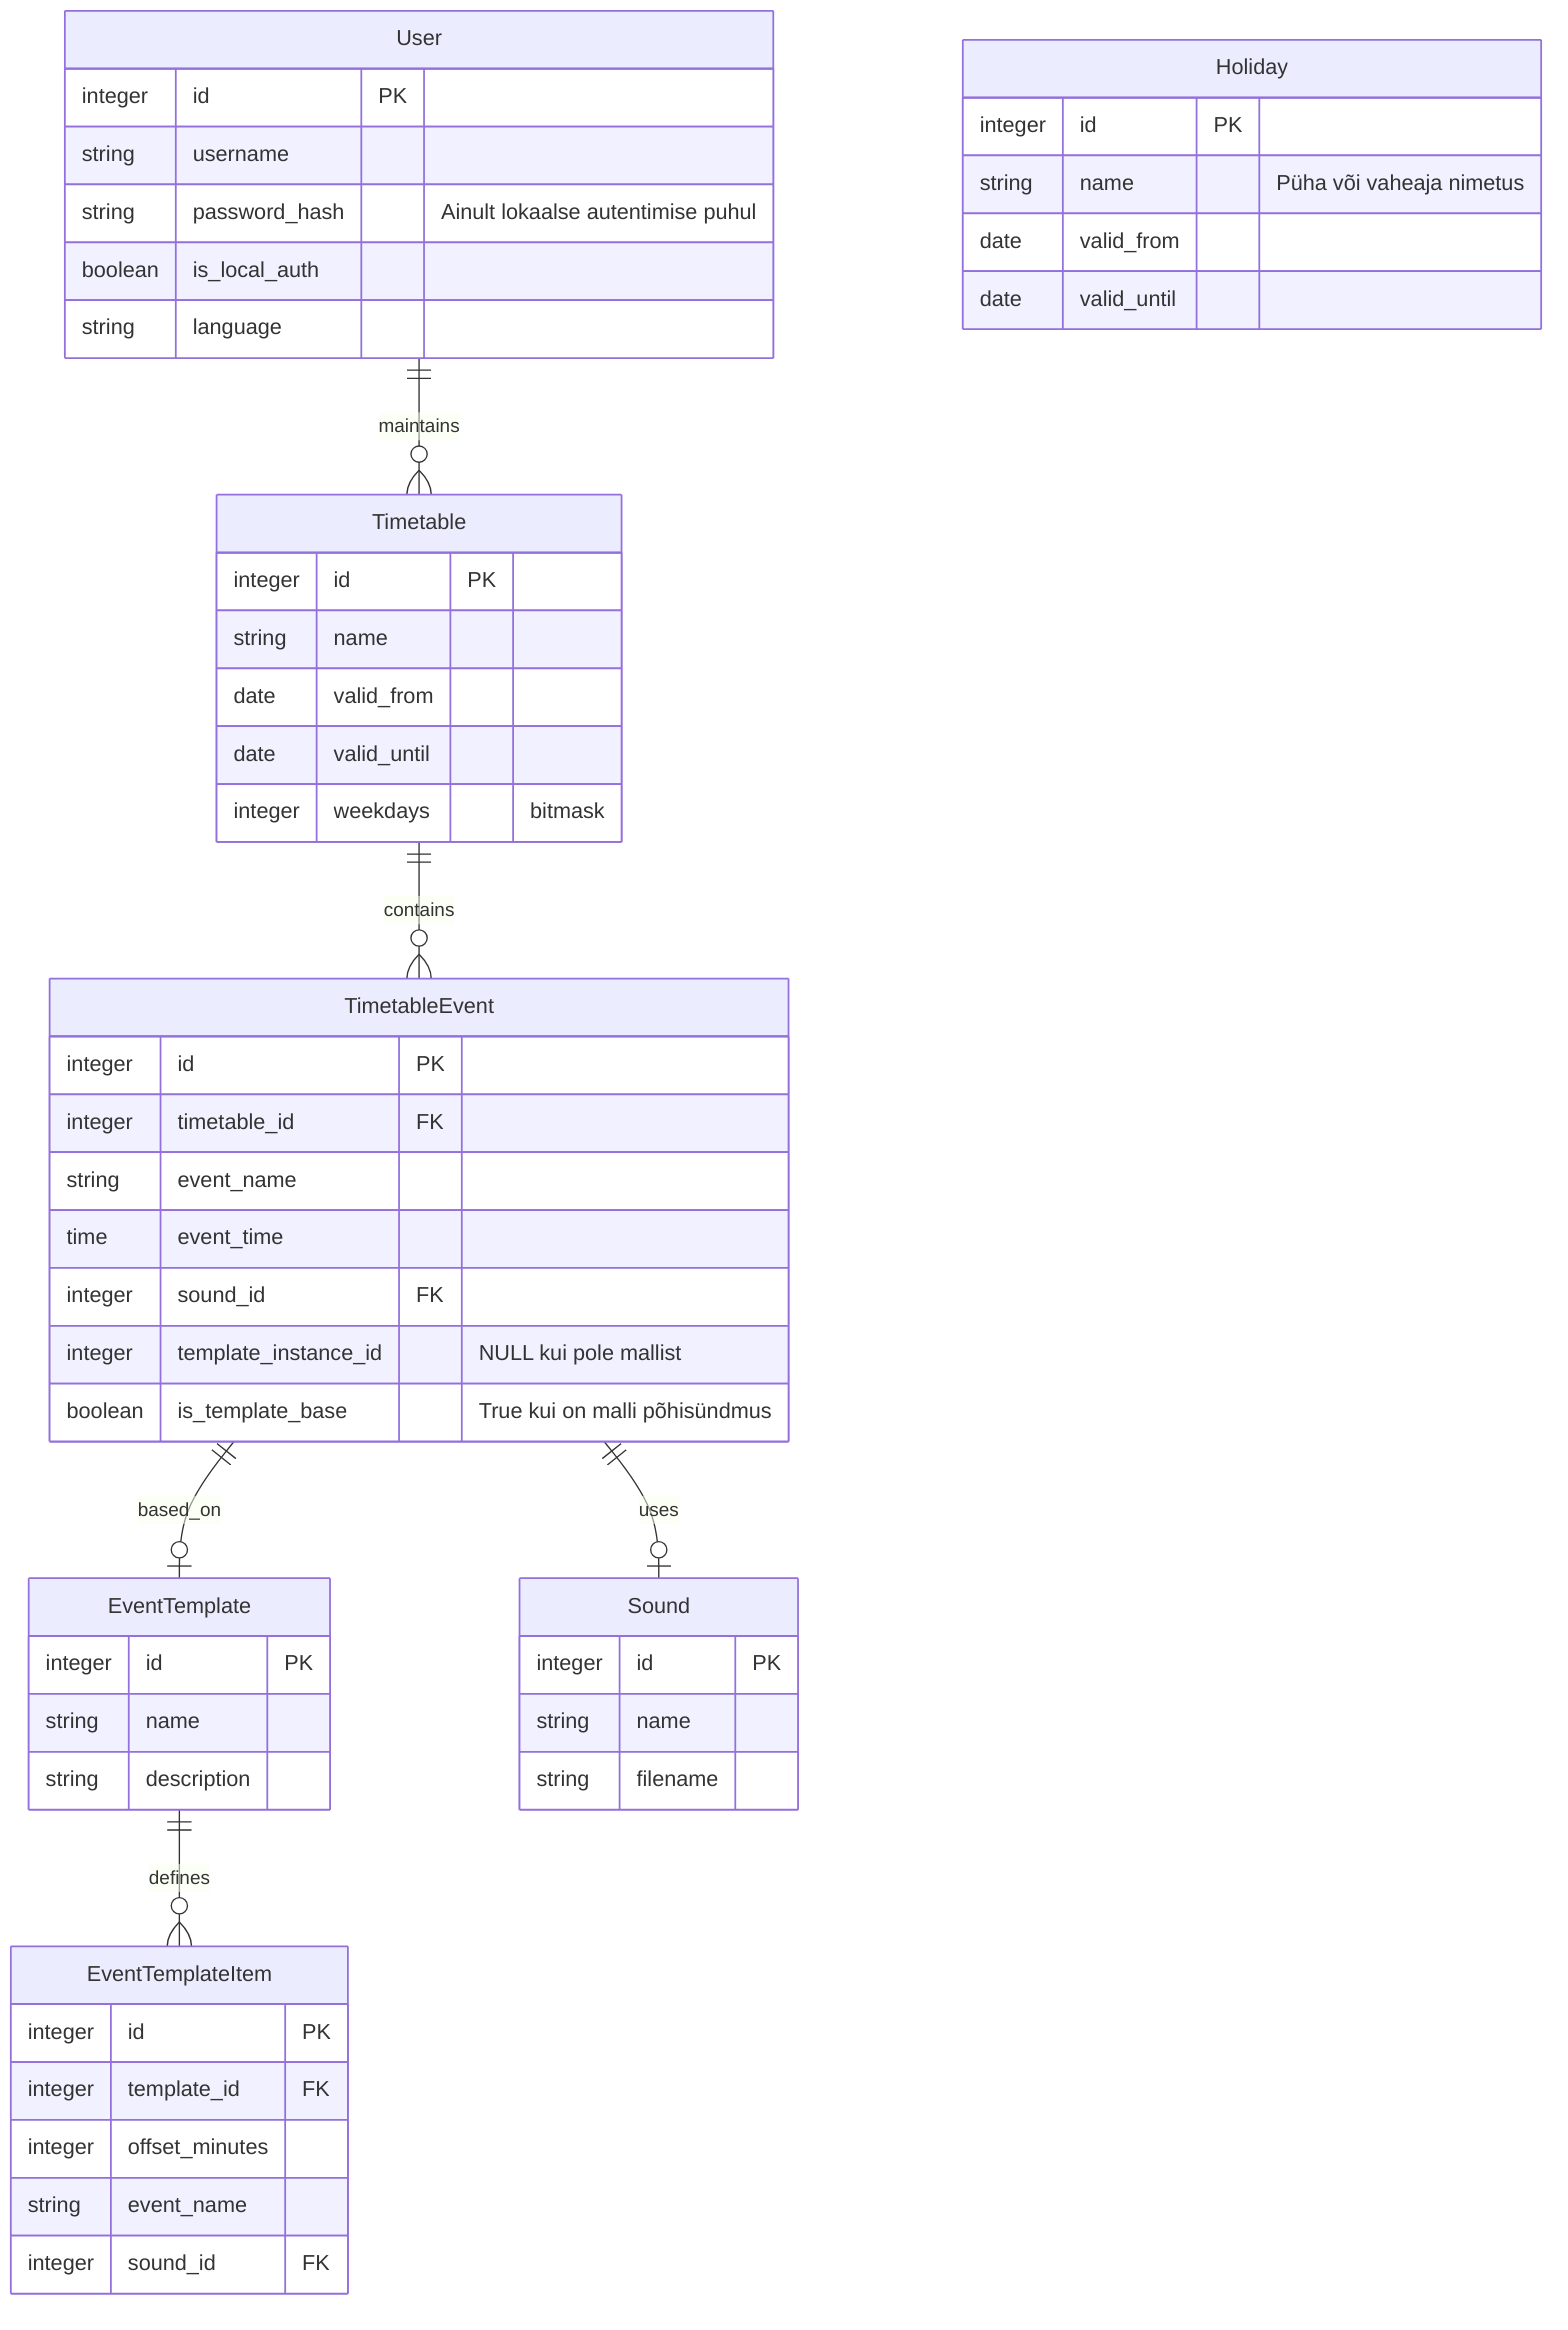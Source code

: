 erDiagram
    User ||--o{ Timetable : maintains
    User {
        integer id PK
        string username
        string password_hash "Ainult lokaalse autentimise puhul"
        boolean is_local_auth
        string language
    }

    Timetable ||--o{ TimetableEvent : contains
    Timetable {
        integer id PK
        string name
        date valid_from
        date valid_until
        integer weekdays "bitmask"
    }

    EventTemplate ||--o{ EventTemplateItem : defines
    EventTemplate {
        integer id PK
        string name
        string description
    }

    EventTemplateItem {
        integer id PK
        integer template_id FK
        integer offset_minutes
        string event_name
        integer sound_id FK
    }

    TimetableEvent ||--o| Sound : uses
    TimetableEvent ||--o| EventTemplate : based_on
    TimetableEvent {
        integer id PK
        integer timetable_id FK
        string event_name
        time event_time
        integer sound_id FK
        integer template_instance_id "NULL kui pole mallist"
        boolean is_template_base "True kui on malli põhisündmus"
    }

    Sound {
        integer id PK
        string name
        string filename
    }

    Holiday {
        integer id PK
        string name "Püha või vaheaja nimetus"
        date valid_from
        date valid_until
    }